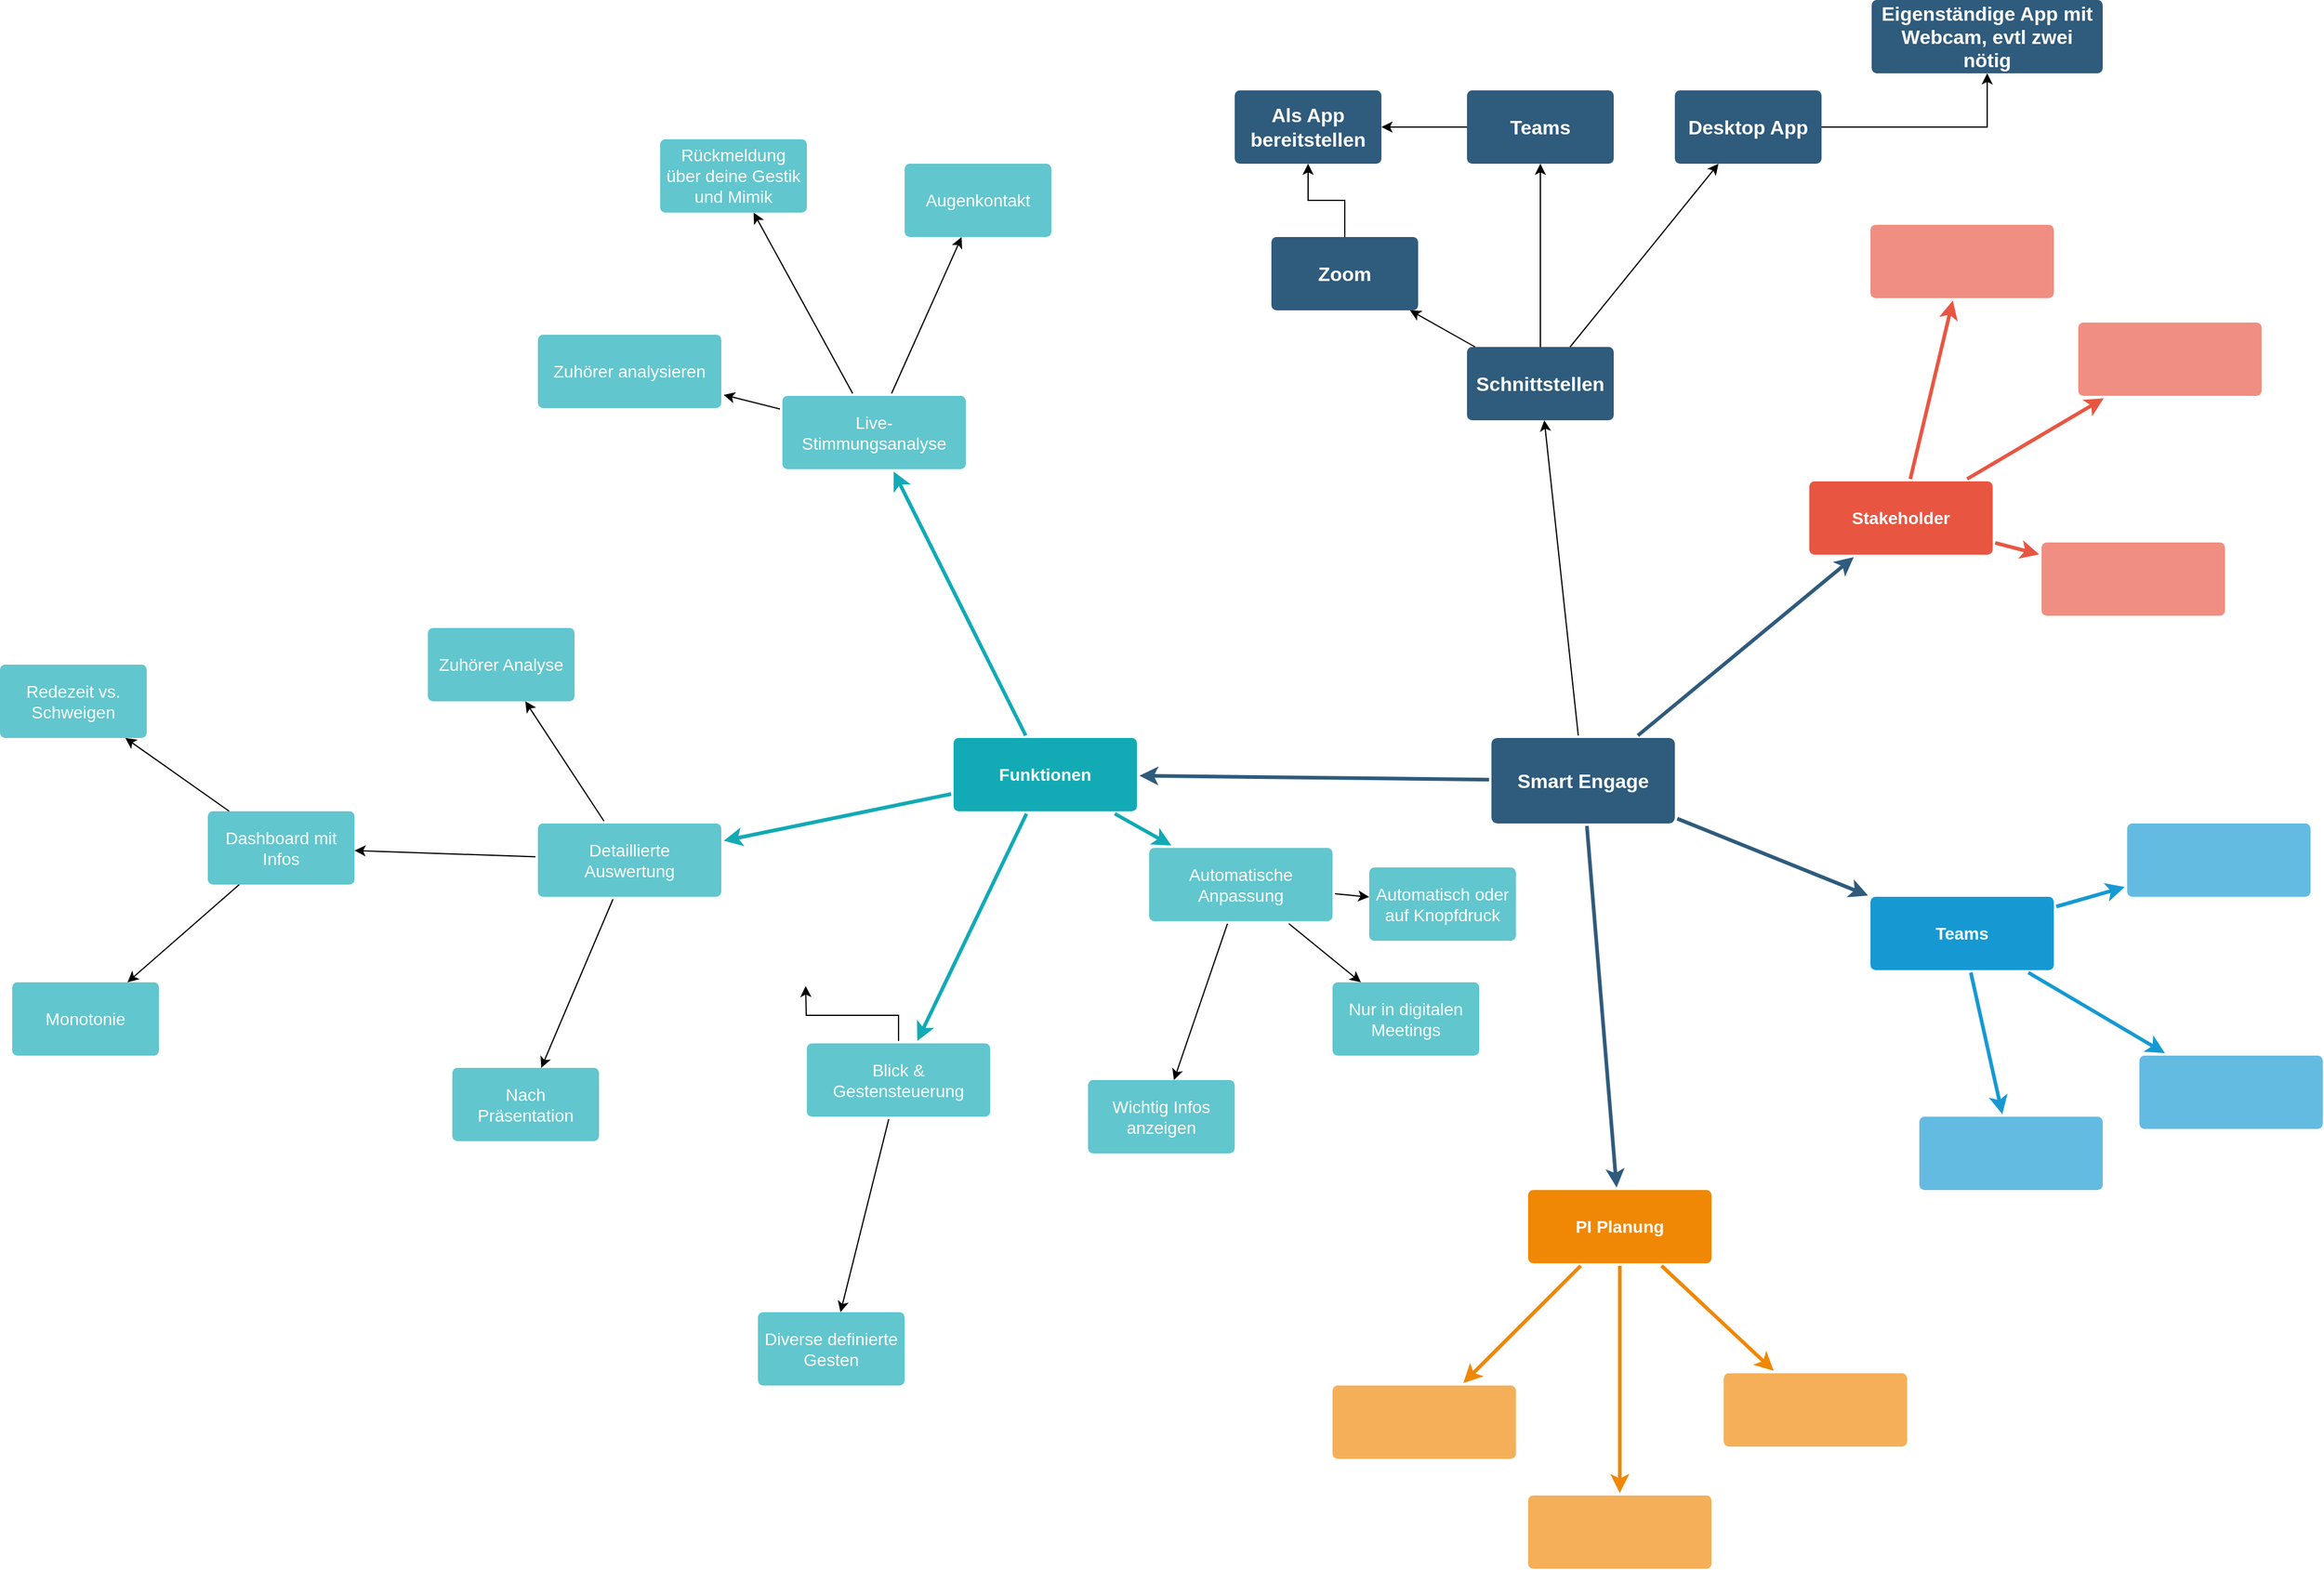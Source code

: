 <mxfile version="26.1.1">
  <diagram id="6a731a19-8d31-9384-78a2-239565b7b9f0" name="Page-1">
    <mxGraphModel dx="3609" dy="1348" grid="1" gridSize="10" guides="1" tooltips="1" connect="1" arrows="1" fold="1" page="1" pageScale="1" pageWidth="1169" pageHeight="827" background="none" math="0" shadow="0">
      <root>
        <mxCell id="0" />
        <mxCell id="1" parent="0" />
        <mxCell id="1745" value="" style="edgeStyle=none;rounded=0;jumpStyle=none;html=1;shadow=0;labelBackgroundColor=none;startArrow=none;startFill=0;endArrow=classic;endFill=1;jettySize=auto;orthogonalLoop=1;strokeColor=#2F5B7C;strokeWidth=3;fontFamily=Helvetica;fontSize=16;fontColor=#23445D;spacing=5;noEdgeStyle=1;" parent="1" source="1749" target="1764" edge="1">
          <mxGeometry relative="1" as="geometry" />
        </mxCell>
        <mxCell id="1746" value="" style="edgeStyle=none;rounded=0;jumpStyle=none;html=1;shadow=0;labelBackgroundColor=none;startArrow=none;startFill=0;endArrow=classic;endFill=1;jettySize=auto;orthogonalLoop=1;strokeColor=#2F5B7C;strokeWidth=3;fontFamily=Helvetica;fontSize=16;fontColor=#23445D;spacing=5;noEdgeStyle=1;" parent="1" source="1749" target="1771" edge="1">
          <mxGeometry relative="1" as="geometry" />
        </mxCell>
        <mxCell id="1747" value="" style="edgeStyle=none;rounded=0;jumpStyle=none;html=1;shadow=0;labelBackgroundColor=none;startArrow=none;startFill=0;endArrow=classic;endFill=1;jettySize=auto;orthogonalLoop=1;strokeColor=#2F5B7C;strokeWidth=3;fontFamily=Helvetica;fontSize=16;fontColor=#23445D;spacing=5;noEdgeStyle=1;" parent="1" source="1749" target="1760" edge="1">
          <mxGeometry relative="1" as="geometry" />
        </mxCell>
        <mxCell id="1748" value="" style="edgeStyle=none;rounded=0;jumpStyle=none;html=1;shadow=0;labelBackgroundColor=none;startArrow=none;startFill=0;endArrow=classic;endFill=1;jettySize=auto;orthogonalLoop=1;strokeColor=#2F5B7C;strokeWidth=3;fontFamily=Helvetica;fontSize=16;fontColor=#23445D;spacing=5;noEdgeStyle=1;" parent="1" source="1749" target="1753" edge="1">
          <mxGeometry relative="1" as="geometry" />
        </mxCell>
        <mxCell id="dMpIjYGvDLAZJx-49gKq-1782" value="" style="edgeStyle=orthogonalEdgeStyle;rounded=0;orthogonalLoop=1;jettySize=auto;html=1;noEdgeStyle=1;" parent="1" source="1749" target="dMpIjYGvDLAZJx-49gKq-1781" edge="1">
          <mxGeometry relative="1" as="geometry" />
        </mxCell>
        <mxCell id="1749" value="Smart Engage" style="rounded=1;whiteSpace=wrap;html=1;shadow=0;labelBackgroundColor=none;strokeColor=none;strokeWidth=3;fillColor=#2F5B7C;fontFamily=Helvetica;fontSize=16;fontColor=#FFFFFF;align=center;fontStyle=1;spacing=5;arcSize=7;perimeterSpacing=2;" parent="1" vertex="1">
          <mxGeometry x="861" y="624" width="150" height="70" as="geometry" />
        </mxCell>
        <mxCell id="1750" value="" style="edgeStyle=none;rounded=1;jumpStyle=none;html=1;shadow=0;labelBackgroundColor=none;startArrow=none;startFill=0;jettySize=auto;orthogonalLoop=1;strokeColor=#E85642;strokeWidth=3;fontFamily=Helvetica;fontSize=14;fontColor=#FFFFFF;spacing=5;fontStyle=1;fillColor=#b0e3e6;noEdgeStyle=1;" parent="1" source="1753" target="1756" edge="1">
          <mxGeometry relative="1" as="geometry" />
        </mxCell>
        <mxCell id="1751" value="" style="edgeStyle=none;rounded=1;jumpStyle=none;html=1;shadow=0;labelBackgroundColor=none;startArrow=none;startFill=0;jettySize=auto;orthogonalLoop=1;strokeColor=#E85642;strokeWidth=3;fontFamily=Helvetica;fontSize=14;fontColor=#FFFFFF;spacing=5;fontStyle=1;fillColor=#b0e3e6;noEdgeStyle=1;" parent="1" source="1753" target="1755" edge="1">
          <mxGeometry relative="1" as="geometry" />
        </mxCell>
        <mxCell id="1752" value="" style="edgeStyle=none;rounded=1;jumpStyle=none;html=1;shadow=0;labelBackgroundColor=none;startArrow=none;startFill=0;jettySize=auto;orthogonalLoop=1;strokeColor=#E85642;strokeWidth=3;fontFamily=Helvetica;fontSize=14;fontColor=#FFFFFF;spacing=5;fontStyle=1;fillColor=#b0e3e6;noEdgeStyle=1;" parent="1" source="1753" target="1754" edge="1">
          <mxGeometry relative="1" as="geometry" />
        </mxCell>
        <mxCell id="1753" value="Stakeholder" style="rounded=1;whiteSpace=wrap;html=1;shadow=0;labelBackgroundColor=none;strokeColor=none;strokeWidth=3;fillColor=#e85642;fontFamily=Helvetica;fontSize=14;fontColor=#FFFFFF;align=center;spacing=5;fontStyle=1;arcSize=7;perimeterSpacing=2;" parent="1" vertex="1">
          <mxGeometry x="1121" y="414" width="150" height="60" as="geometry" />
        </mxCell>
        <mxCell id="1754" value="" style="rounded=1;whiteSpace=wrap;html=1;shadow=0;labelBackgroundColor=none;strokeColor=none;strokeWidth=3;fillColor=#f08e81;fontFamily=Helvetica;fontSize=14;fontColor=#FFFFFF;align=center;spacing=5;fontStyle=0;arcSize=7;perimeterSpacing=2;" parent="1" vertex="1">
          <mxGeometry x="1311" y="464" width="150" height="60" as="geometry" />
        </mxCell>
        <mxCell id="1755" value="" style="rounded=1;whiteSpace=wrap;html=1;shadow=0;labelBackgroundColor=none;strokeColor=none;strokeWidth=3;fillColor=#f08e81;fontFamily=Helvetica;fontSize=14;fontColor=#FFFFFF;align=center;spacing=5;fontStyle=0;arcSize=7;perimeterSpacing=2;" parent="1" vertex="1">
          <mxGeometry x="1171" y="204" width="150" height="60" as="geometry" />
        </mxCell>
        <mxCell id="1756" value="" style="rounded=1;whiteSpace=wrap;html=1;shadow=0;labelBackgroundColor=none;strokeColor=none;strokeWidth=3;fillColor=#f08e81;fontFamily=Helvetica;fontSize=14;fontColor=#FFFFFF;align=center;spacing=5;fontStyle=0;arcSize=7;perimeterSpacing=2;" parent="1" vertex="1">
          <mxGeometry x="1341" y="284" width="150" height="60" as="geometry" />
        </mxCell>
        <mxCell id="1757" value="" style="edgeStyle=none;rounded=0;jumpStyle=none;html=1;shadow=0;labelBackgroundColor=none;startArrow=none;startFill=0;endArrow=classic;endFill=1;jettySize=auto;orthogonalLoop=1;strokeColor=#1699D3;strokeWidth=3;fontFamily=Helvetica;fontSize=14;fontColor=#FFFFFF;spacing=5;noEdgeStyle=1;" parent="1" source="1760" target="1763" edge="1">
          <mxGeometry relative="1" as="geometry" />
        </mxCell>
        <mxCell id="1758" value="" style="edgeStyle=none;rounded=0;jumpStyle=none;html=1;shadow=0;labelBackgroundColor=none;startArrow=none;startFill=0;endArrow=classic;endFill=1;jettySize=auto;orthogonalLoop=1;strokeColor=#1699D3;strokeWidth=3;fontFamily=Helvetica;fontSize=14;fontColor=#FFFFFF;spacing=5;noEdgeStyle=1;" parent="1" source="1760" target="1762" edge="1">
          <mxGeometry relative="1" as="geometry" />
        </mxCell>
        <mxCell id="1759" value="" style="edgeStyle=none;rounded=0;jumpStyle=none;html=1;shadow=0;labelBackgroundColor=none;startArrow=none;startFill=0;endArrow=classic;endFill=1;jettySize=auto;orthogonalLoop=1;strokeColor=#1699D3;strokeWidth=3;fontFamily=Helvetica;fontSize=14;fontColor=#FFFFFF;spacing=5;noEdgeStyle=1;" parent="1" source="1760" target="1761" edge="1">
          <mxGeometry relative="1" as="geometry" />
        </mxCell>
        <mxCell id="1760" value="Teams" style="rounded=1;whiteSpace=wrap;html=1;shadow=0;labelBackgroundColor=none;strokeColor=none;strokeWidth=3;fillColor=#1699d3;fontFamily=Helvetica;fontSize=14;fontColor=#FFFFFF;align=center;spacing=5;fontStyle=1;arcSize=7;perimeterSpacing=2;" parent="1" vertex="1">
          <mxGeometry x="1171" y="754" width="150" height="60" as="geometry" />
        </mxCell>
        <mxCell id="1761" value="" style="rounded=1;whiteSpace=wrap;html=1;shadow=0;labelBackgroundColor=none;strokeColor=none;strokeWidth=3;fillColor=#64bbe2;fontFamily=Helvetica;fontSize=14;fontColor=#FFFFFF;align=center;spacing=5;arcSize=7;perimeterSpacing=2;" parent="1" vertex="1">
          <mxGeometry x="1391" y="884" width="150" height="60" as="geometry" />
        </mxCell>
        <mxCell id="1762" value="" style="rounded=1;whiteSpace=wrap;html=1;shadow=0;labelBackgroundColor=none;strokeColor=none;strokeWidth=3;fillColor=#64bbe2;fontFamily=Helvetica;fontSize=14;fontColor=#FFFFFF;align=center;spacing=5;arcSize=7;perimeterSpacing=2;" parent="1" vertex="1">
          <mxGeometry x="1381" y="694" width="150" height="60" as="geometry" />
        </mxCell>
        <mxCell id="1763" value="" style="rounded=1;whiteSpace=wrap;html=1;shadow=0;labelBackgroundColor=none;strokeColor=none;strokeWidth=3;fillColor=#64bbe2;fontFamily=Helvetica;fontSize=14;fontColor=#FFFFFF;align=center;spacing=5;arcSize=7;perimeterSpacing=2;" parent="1" vertex="1">
          <mxGeometry x="1211" y="934" width="150" height="60" as="geometry" />
        </mxCell>
        <mxCell id="1764" value="PI Planung" style="rounded=1;whiteSpace=wrap;html=1;shadow=0;labelBackgroundColor=none;strokeColor=none;strokeWidth=3;fillColor=#F08705;fontFamily=Helvetica;fontSize=14;fontColor=#FFFFFF;align=center;spacing=5;fontStyle=1;arcSize=7;perimeterSpacing=2;" parent="1" vertex="1">
          <mxGeometry x="891" y="994" width="150" height="60" as="geometry" />
        </mxCell>
        <mxCell id="1765" value="" style="rounded=1;whiteSpace=wrap;html=1;shadow=0;labelBackgroundColor=none;strokeColor=none;strokeWidth=3;fillColor=#f5af58;fontFamily=Helvetica;fontSize=14;fontColor=#FFFFFF;align=center;spacing=5;arcSize=7;perimeterSpacing=2;" parent="1" vertex="1">
          <mxGeometry x="891" y="1244" width="150" height="60" as="geometry" />
        </mxCell>
        <mxCell id="1766" value="" style="edgeStyle=none;rounded=0;jumpStyle=none;html=1;shadow=0;labelBackgroundColor=none;startArrow=none;startFill=0;endArrow=classic;endFill=1;jettySize=auto;orthogonalLoop=1;strokeColor=#F08705;strokeWidth=3;fontFamily=Helvetica;fontSize=14;fontColor=#FFFFFF;spacing=5;noEdgeStyle=1;" parent="1" source="1764" target="1765" edge="1">
          <mxGeometry relative="1" as="geometry" />
        </mxCell>
        <mxCell id="1767" value="" style="rounded=1;whiteSpace=wrap;html=1;shadow=0;labelBackgroundColor=none;strokeColor=none;strokeWidth=3;fillColor=#f5af58;fontFamily=Helvetica;fontSize=14;fontColor=#FFFFFF;align=center;spacing=5;arcSize=7;perimeterSpacing=2;" parent="1" vertex="1">
          <mxGeometry x="731" y="1154" width="150" height="60" as="geometry" />
        </mxCell>
        <mxCell id="1768" value="" style="edgeStyle=none;rounded=0;jumpStyle=none;html=1;shadow=0;labelBackgroundColor=none;startArrow=none;startFill=0;endArrow=classic;endFill=1;jettySize=auto;orthogonalLoop=1;strokeColor=#F08705;strokeWidth=3;fontFamily=Helvetica;fontSize=14;fontColor=#FFFFFF;spacing=5;noEdgeStyle=1;" parent="1" source="1764" target="1767" edge="1">
          <mxGeometry relative="1" as="geometry" />
        </mxCell>
        <mxCell id="1769" value="" style="rounded=1;whiteSpace=wrap;html=1;shadow=0;labelBackgroundColor=none;strokeColor=none;strokeWidth=3;fillColor=#f5af58;fontFamily=Helvetica;fontSize=14;fontColor=#FFFFFF;align=center;spacing=5;arcSize=7;perimeterSpacing=2;" parent="1" vertex="1">
          <mxGeometry x="1051" y="1144" width="150" height="60" as="geometry" />
        </mxCell>
        <mxCell id="1770" value="" style="edgeStyle=none;rounded=0;jumpStyle=none;html=1;shadow=0;labelBackgroundColor=none;startArrow=none;startFill=0;endArrow=classic;endFill=1;jettySize=auto;orthogonalLoop=1;strokeColor=#F08705;strokeWidth=3;fontFamily=Helvetica;fontSize=14;fontColor=#FFFFFF;spacing=5;noEdgeStyle=1;" parent="1" source="1764" target="1769" edge="1">
          <mxGeometry relative="1" as="geometry" />
        </mxCell>
        <mxCell id="1771" value="Funktionen" style="rounded=1;whiteSpace=wrap;html=1;shadow=0;labelBackgroundColor=none;strokeColor=none;strokeWidth=3;fillColor=#12aab5;fontFamily=Helvetica;fontSize=14;fontColor=#FFFFFF;align=center;spacing=5;fontStyle=1;arcSize=7;perimeterSpacing=2;" parent="1" vertex="1">
          <mxGeometry x="421" y="624" width="150" height="60" as="geometry" />
        </mxCell>
        <mxCell id="dMpIjYGvDLAZJx-49gKq-1799" value="" style="edgeStyle=orthogonalEdgeStyle;rounded=0;orthogonalLoop=1;jettySize=auto;html=1;noEdgeStyle=1;" parent="1" source="1772" target="dMpIjYGvDLAZJx-49gKq-1798" edge="1">
          <mxGeometry relative="1" as="geometry" />
        </mxCell>
        <mxCell id="dMpIjYGvDLAZJx-49gKq-1801" value="" style="edgeStyle=orthogonalEdgeStyle;rounded=0;orthogonalLoop=1;jettySize=auto;html=1;noEdgeStyle=1;" parent="1" source="1772" target="dMpIjYGvDLAZJx-49gKq-1800" edge="1">
          <mxGeometry relative="1" as="geometry" />
        </mxCell>
        <mxCell id="dMpIjYGvDLAZJx-49gKq-1807" value="" style="edgeStyle=orthogonalEdgeStyle;rounded=0;orthogonalLoop=1;jettySize=auto;html=1;noEdgeStyle=1;" parent="1" source="1772" target="dMpIjYGvDLAZJx-49gKq-1806" edge="1">
          <mxGeometry relative="1" as="geometry" />
        </mxCell>
        <mxCell id="1772" value="Detaillierte Auswertung" style="rounded=1;whiteSpace=wrap;html=1;shadow=0;labelBackgroundColor=none;strokeColor=none;strokeWidth=3;fillColor=#61c6ce;fontFamily=Helvetica;fontSize=14;fontColor=#FFFFFF;align=center;spacing=5;fontStyle=0;arcSize=7;perimeterSpacing=2;" parent="1" vertex="1">
          <mxGeometry x="81" y="694" width="150" height="60" as="geometry" />
        </mxCell>
        <mxCell id="1773" value="" style="edgeStyle=none;rounded=1;jumpStyle=none;html=1;shadow=0;labelBackgroundColor=none;startArrow=none;startFill=0;jettySize=auto;orthogonalLoop=1;strokeColor=#12AAB5;strokeWidth=3;fontFamily=Helvetica;fontSize=14;fontColor=#FFFFFF;spacing=5;fontStyle=1;fillColor=#b0e3e6;noEdgeStyle=1;" parent="1" source="1771" target="1772" edge="1">
          <mxGeometry relative="1" as="geometry" />
        </mxCell>
        <mxCell id="dMpIjYGvDLAZJx-49gKq-1809" value="" style="edgeStyle=orthogonalEdgeStyle;rounded=0;orthogonalLoop=1;jettySize=auto;html=1;noEdgeStyle=1;" parent="1" source="1774" target="dMpIjYGvDLAZJx-49gKq-1808" edge="1">
          <mxGeometry relative="1" as="geometry" />
        </mxCell>
        <mxCell id="dMpIjYGvDLAZJx-49gKq-1811" value="" style="edgeStyle=orthogonalEdgeStyle;rounded=0;orthogonalLoop=1;jettySize=auto;html=1;" parent="1" source="1774" edge="1">
          <mxGeometry relative="1" as="geometry">
            <mxPoint x="300" y="827" as="targetPoint" />
          </mxGeometry>
        </mxCell>
        <mxCell id="1774" value="Blick &amp;amp; Gestensteuerung" style="rounded=1;whiteSpace=wrap;html=1;shadow=0;labelBackgroundColor=none;strokeColor=none;strokeWidth=3;fillColor=#61c6ce;fontFamily=Helvetica;fontSize=14;fontColor=#FFFFFF;align=center;spacing=5;fontStyle=0;arcSize=7;perimeterSpacing=2;" parent="1" vertex="1">
          <mxGeometry x="301" y="874" width="150" height="60" as="geometry" />
        </mxCell>
        <mxCell id="1775" value="" style="edgeStyle=none;rounded=1;jumpStyle=none;html=1;shadow=0;labelBackgroundColor=none;startArrow=none;startFill=0;jettySize=auto;orthogonalLoop=1;strokeColor=#12AAB5;strokeWidth=3;fontFamily=Helvetica;fontSize=14;fontColor=#FFFFFF;spacing=5;fontStyle=1;fillColor=#b0e3e6;noEdgeStyle=1;" parent="1" source="1771" target="1774" edge="1">
          <mxGeometry relative="1" as="geometry" />
        </mxCell>
        <mxCell id="dMpIjYGvDLAZJx-49gKq-1793" value="" style="edgeStyle=orthogonalEdgeStyle;rounded=0;orthogonalLoop=1;jettySize=auto;html=1;noEdgeStyle=1;" parent="1" source="1776" target="dMpIjYGvDLAZJx-49gKq-1792" edge="1">
          <mxGeometry relative="1" as="geometry" />
        </mxCell>
        <mxCell id="dMpIjYGvDLAZJx-49gKq-1795" value="" style="edgeStyle=orthogonalEdgeStyle;rounded=0;orthogonalLoop=1;jettySize=auto;html=1;noEdgeStyle=1;" parent="1" source="1776" target="dMpIjYGvDLAZJx-49gKq-1794" edge="1">
          <mxGeometry relative="1" as="geometry" />
        </mxCell>
        <mxCell id="dMpIjYGvDLAZJx-49gKq-1797" value="" style="edgeStyle=orthogonalEdgeStyle;rounded=0;orthogonalLoop=1;jettySize=auto;html=1;noEdgeStyle=1;" parent="1" source="1776" target="dMpIjYGvDLAZJx-49gKq-1796" edge="1">
          <mxGeometry relative="1" as="geometry" />
        </mxCell>
        <mxCell id="1776" value="Automatische Anpassung" style="rounded=1;whiteSpace=wrap;html=1;shadow=0;labelBackgroundColor=none;strokeColor=none;strokeWidth=3;fillColor=#61c6ce;fontFamily=Helvetica;fontSize=14;fontColor=#FFFFFF;align=center;spacing=5;fontStyle=0;arcSize=7;perimeterSpacing=2;" parent="1" vertex="1">
          <mxGeometry x="581" y="714" width="150" height="60" as="geometry" />
        </mxCell>
        <mxCell id="1777" value="" style="edgeStyle=none;rounded=1;jumpStyle=none;html=1;shadow=0;labelBackgroundColor=none;startArrow=none;startFill=0;jettySize=auto;orthogonalLoop=1;strokeColor=#12AAB5;strokeWidth=3;fontFamily=Helvetica;fontSize=14;fontColor=#FFFFFF;spacing=5;fontStyle=1;fillColor=#b0e3e6;noEdgeStyle=1;" parent="1" source="1771" target="1776" edge="1">
          <mxGeometry relative="1" as="geometry" />
        </mxCell>
        <mxCell id="dMpIjYGvDLAZJx-49gKq-1780" value="" style="edgeStyle=orthogonalEdgeStyle;rounded=0;orthogonalLoop=1;jettySize=auto;html=1;noEdgeStyle=1;" parent="1" source="1778" target="dMpIjYGvDLAZJx-49gKq-1779" edge="1">
          <mxGeometry relative="1" as="geometry" />
        </mxCell>
        <mxCell id="dMpIjYGvDLAZJx-49gKq-1791" value="" style="edgeStyle=orthogonalEdgeStyle;rounded=0;orthogonalLoop=1;jettySize=auto;html=1;noEdgeStyle=1;" parent="1" source="1778" target="dMpIjYGvDLAZJx-49gKq-1790" edge="1">
          <mxGeometry relative="1" as="geometry" />
        </mxCell>
        <mxCell id="dMpIjYGvDLAZJx-49gKq-1813" value="" style="edgeStyle=orthogonalEdgeStyle;rounded=0;orthogonalLoop=1;jettySize=auto;html=1;noEdgeStyle=1;" parent="1" source="1778" target="dMpIjYGvDLAZJx-49gKq-1812" edge="1">
          <mxGeometry relative="1" as="geometry" />
        </mxCell>
        <mxCell id="1778" value="Live-Stimmungsanalyse" style="rounded=1;whiteSpace=wrap;html=1;shadow=0;labelBackgroundColor=none;strokeColor=none;strokeWidth=3;fillColor=#61c6ce;fontFamily=Helvetica;fontSize=14;fontColor=#FFFFFF;align=center;spacing=5;fontStyle=0;arcSize=7;perimeterSpacing=2;" parent="1" vertex="1">
          <mxGeometry x="281" y="344" width="150" height="60" as="geometry" />
        </mxCell>
        <mxCell id="1779" value="" style="edgeStyle=none;rounded=1;jumpStyle=none;html=1;shadow=0;labelBackgroundColor=none;startArrow=none;startFill=0;jettySize=auto;orthogonalLoop=1;strokeColor=#12AAB5;strokeWidth=3;fontFamily=Helvetica;fontSize=14;fontColor=#FFFFFF;spacing=5;fontStyle=1;fillColor=#b0e3e6;noEdgeStyle=1;" parent="1" source="1771" target="1778" edge="1">
          <mxGeometry relative="1" as="geometry" />
        </mxCell>
        <mxCell id="dMpIjYGvDLAZJx-49gKq-1779" value="Zuhörer analysieren" style="rounded=1;whiteSpace=wrap;html=1;shadow=0;labelBackgroundColor=none;strokeColor=none;strokeWidth=3;fillColor=#61c6ce;fontFamily=Helvetica;fontSize=14;fontColor=#FFFFFF;align=center;spacing=5;fontStyle=0;arcSize=7;perimeterSpacing=2;" parent="1" vertex="1">
          <mxGeometry x="81" y="294" width="150" height="60" as="geometry" />
        </mxCell>
        <mxCell id="dMpIjYGvDLAZJx-49gKq-1784" value="" style="edgeStyle=orthogonalEdgeStyle;rounded=0;orthogonalLoop=1;jettySize=auto;html=1;noEdgeStyle=1;" parent="1" source="dMpIjYGvDLAZJx-49gKq-1781" target="dMpIjYGvDLAZJx-49gKq-1783" edge="1">
          <mxGeometry relative="1" as="geometry" />
        </mxCell>
        <mxCell id="dMpIjYGvDLAZJx-49gKq-1786" value="" style="edgeStyle=orthogonalEdgeStyle;rounded=0;orthogonalLoop=1;jettySize=auto;html=1;noEdgeStyle=1;" parent="1" source="dMpIjYGvDLAZJx-49gKq-1781" target="dMpIjYGvDLAZJx-49gKq-1785" edge="1">
          <mxGeometry relative="1" as="geometry" />
        </mxCell>
        <mxCell id="dMpIjYGvDLAZJx-49gKq-1789" value="" style="edgeStyle=orthogonalEdgeStyle;rounded=0;orthogonalLoop=1;jettySize=auto;html=1;noEdgeStyle=1;" parent="1" source="dMpIjYGvDLAZJx-49gKq-1781" target="dMpIjYGvDLAZJx-49gKq-1788" edge="1">
          <mxGeometry relative="1" as="geometry" />
        </mxCell>
        <mxCell id="dMpIjYGvDLAZJx-49gKq-1781" value="Schnittstellen" style="whiteSpace=wrap;html=1;fontSize=16;fillColor=#2F5B7C;strokeColor=none;fontColor=#FFFFFF;rounded=1;shadow=0;labelBackgroundColor=none;strokeWidth=3;fontStyle=1;spacing=5;arcSize=7;" parent="1" vertex="1">
          <mxGeometry x="841" y="304" width="120" height="60" as="geometry" />
        </mxCell>
        <mxCell id="DOesJ67l3TMtVkqEvd2y-1780" value="" style="edgeStyle=orthogonalEdgeStyle;rounded=0;orthogonalLoop=1;jettySize=auto;html=1;" edge="1" parent="1" source="dMpIjYGvDLAZJx-49gKq-1783" target="DOesJ67l3TMtVkqEvd2y-1779">
          <mxGeometry relative="1" as="geometry" />
        </mxCell>
        <mxCell id="dMpIjYGvDLAZJx-49gKq-1783" value="Zoom" style="whiteSpace=wrap;html=1;fontSize=16;fillColor=#2F5B7C;strokeColor=none;fontColor=#FFFFFF;rounded=1;shadow=0;labelBackgroundColor=none;strokeWidth=3;fontStyle=1;spacing=5;arcSize=7;" parent="1" vertex="1">
          <mxGeometry x="681" y="214" width="120" height="60" as="geometry" />
        </mxCell>
        <mxCell id="DOesJ67l3TMtVkqEvd2y-1784" style="edgeStyle=orthogonalEdgeStyle;rounded=0;orthogonalLoop=1;jettySize=auto;html=1;exitX=0;exitY=0.5;exitDx=0;exitDy=0;entryX=1;entryY=0.5;entryDx=0;entryDy=0;" edge="1" parent="1" source="dMpIjYGvDLAZJx-49gKq-1785" target="DOesJ67l3TMtVkqEvd2y-1779">
          <mxGeometry relative="1" as="geometry" />
        </mxCell>
        <mxCell id="dMpIjYGvDLAZJx-49gKq-1785" value="Teams" style="whiteSpace=wrap;html=1;fontSize=16;fillColor=#2F5B7C;strokeColor=none;fontColor=#FFFFFF;rounded=1;shadow=0;labelBackgroundColor=none;strokeWidth=3;fontStyle=1;spacing=5;arcSize=7;" parent="1" vertex="1">
          <mxGeometry x="841" y="94" width="120" height="60" as="geometry" />
        </mxCell>
        <mxCell id="DOesJ67l3TMtVkqEvd2y-1786" value="" style="edgeStyle=orthogonalEdgeStyle;rounded=0;orthogonalLoop=1;jettySize=auto;html=1;" edge="1" parent="1" source="dMpIjYGvDLAZJx-49gKq-1788" target="DOesJ67l3TMtVkqEvd2y-1785">
          <mxGeometry relative="1" as="geometry" />
        </mxCell>
        <mxCell id="dMpIjYGvDLAZJx-49gKq-1788" value="Desktop App" style="whiteSpace=wrap;html=1;fontSize=16;fillColor=#2F5B7C;strokeColor=none;fontColor=#FFFFFF;rounded=1;shadow=0;labelBackgroundColor=none;strokeWidth=3;fontStyle=1;spacing=5;arcSize=7;" parent="1" vertex="1">
          <mxGeometry x="1011" y="94" width="120" height="60" as="geometry" />
        </mxCell>
        <mxCell id="dMpIjYGvDLAZJx-49gKq-1790" value="Augenkontakt" style="whiteSpace=wrap;html=1;fontSize=14;fillColor=#61c6ce;strokeColor=none;fontColor=#FFFFFF;rounded=1;shadow=0;labelBackgroundColor=none;strokeWidth=3;spacing=5;fontStyle=0;arcSize=7;" parent="1" vertex="1">
          <mxGeometry x="381" y="154" width="120" height="60" as="geometry" />
        </mxCell>
        <mxCell id="dMpIjYGvDLAZJx-49gKq-1792" value="Nur in digitalen Meetings" style="whiteSpace=wrap;html=1;fontSize=14;fillColor=#61c6ce;strokeColor=none;fontColor=#FFFFFF;rounded=1;shadow=0;labelBackgroundColor=none;strokeWidth=3;spacing=5;fontStyle=0;arcSize=7;" parent="1" vertex="1">
          <mxGeometry x="731" y="824" width="120" height="60" as="geometry" />
        </mxCell>
        <mxCell id="dMpIjYGvDLAZJx-49gKq-1794" value="Wichtig Infos anzeigen" style="whiteSpace=wrap;html=1;fontSize=14;fillColor=#61c6ce;strokeColor=none;fontColor=#FFFFFF;rounded=1;shadow=0;labelBackgroundColor=none;strokeWidth=3;spacing=5;fontStyle=0;arcSize=7;" parent="1" vertex="1">
          <mxGeometry x="531" y="904" width="120" height="60" as="geometry" />
        </mxCell>
        <mxCell id="dMpIjYGvDLAZJx-49gKq-1796" value="Automatisch oder auf Knopfdruck" style="whiteSpace=wrap;html=1;fontSize=14;fillColor=#61c6ce;strokeColor=none;fontColor=#FFFFFF;rounded=1;shadow=0;labelBackgroundColor=none;strokeWidth=3;spacing=5;fontStyle=0;arcSize=7;" parent="1" vertex="1">
          <mxGeometry x="761" y="730" width="120" height="60" as="geometry" />
        </mxCell>
        <mxCell id="dMpIjYGvDLAZJx-49gKq-1798" value="Nach Präsentation" style="whiteSpace=wrap;html=1;fontSize=14;fillColor=#61c6ce;strokeColor=none;fontColor=#FFFFFF;rounded=1;shadow=0;labelBackgroundColor=none;strokeWidth=3;spacing=5;fontStyle=0;arcSize=7;" parent="1" vertex="1">
          <mxGeometry x="11" y="894" width="120" height="60" as="geometry" />
        </mxCell>
        <mxCell id="dMpIjYGvDLAZJx-49gKq-1803" value="" style="edgeStyle=orthogonalEdgeStyle;rounded=0;orthogonalLoop=1;jettySize=auto;html=1;noEdgeStyle=1;" parent="1" source="dMpIjYGvDLAZJx-49gKq-1800" target="dMpIjYGvDLAZJx-49gKq-1802" edge="1">
          <mxGeometry relative="1" as="geometry" />
        </mxCell>
        <mxCell id="dMpIjYGvDLAZJx-49gKq-1805" value="" style="edgeStyle=orthogonalEdgeStyle;rounded=0;orthogonalLoop=1;jettySize=auto;html=1;noEdgeStyle=1;" parent="1" source="dMpIjYGvDLAZJx-49gKq-1800" target="dMpIjYGvDLAZJx-49gKq-1804" edge="1">
          <mxGeometry relative="1" as="geometry" />
        </mxCell>
        <mxCell id="dMpIjYGvDLAZJx-49gKq-1800" value="Dashboard mit Infos" style="whiteSpace=wrap;html=1;fontSize=14;fillColor=#61c6ce;strokeColor=none;fontColor=#FFFFFF;rounded=1;shadow=0;labelBackgroundColor=none;strokeWidth=3;spacing=5;fontStyle=0;arcSize=7;" parent="1" vertex="1">
          <mxGeometry x="-189" y="684" width="120" height="60" as="geometry" />
        </mxCell>
        <mxCell id="dMpIjYGvDLAZJx-49gKq-1802" value="Redezeit vs. Schweigen" style="whiteSpace=wrap;html=1;fontSize=14;fillColor=#61c6ce;strokeColor=none;fontColor=#FFFFFF;rounded=1;shadow=0;labelBackgroundColor=none;strokeWidth=3;spacing=5;fontStyle=0;arcSize=7;" parent="1" vertex="1">
          <mxGeometry x="-359" y="564" width="120" height="60" as="geometry" />
        </mxCell>
        <mxCell id="dMpIjYGvDLAZJx-49gKq-1804" value="Monotonie" style="whiteSpace=wrap;html=1;fontSize=14;fillColor=#61c6ce;strokeColor=none;fontColor=#FFFFFF;rounded=1;shadow=0;labelBackgroundColor=none;strokeWidth=3;spacing=5;fontStyle=0;arcSize=7;" parent="1" vertex="1">
          <mxGeometry x="-349" y="824" width="120" height="60" as="geometry" />
        </mxCell>
        <mxCell id="dMpIjYGvDLAZJx-49gKq-1806" value="Zuhörer Analyse" style="whiteSpace=wrap;html=1;fontSize=14;fillColor=#61c6ce;strokeColor=none;fontColor=#FFFFFF;rounded=1;shadow=0;labelBackgroundColor=none;strokeWidth=3;spacing=5;fontStyle=0;arcSize=7;" parent="1" vertex="1">
          <mxGeometry x="-9" y="534" width="120" height="60" as="geometry" />
        </mxCell>
        <mxCell id="dMpIjYGvDLAZJx-49gKq-1808" value="Diverse definierte Gesten" style="whiteSpace=wrap;html=1;fontSize=14;fillColor=#61c6ce;strokeColor=none;fontColor=#FFFFFF;rounded=1;shadow=0;labelBackgroundColor=none;strokeWidth=3;spacing=5;fontStyle=0;arcSize=7;" parent="1" vertex="1">
          <mxGeometry x="261" y="1094" width="120" height="60" as="geometry" />
        </mxCell>
        <mxCell id="dMpIjYGvDLAZJx-49gKq-1812" value="Rückmeldung über deine Gestik und Mimik" style="whiteSpace=wrap;html=1;fontSize=14;fillColor=#61c6ce;strokeColor=none;fontColor=#FFFFFF;rounded=1;shadow=0;labelBackgroundColor=none;strokeWidth=3;spacing=5;fontStyle=0;arcSize=7;" parent="1" vertex="1">
          <mxGeometry x="181" y="134" width="120" height="60" as="geometry" />
        </mxCell>
        <mxCell id="DOesJ67l3TMtVkqEvd2y-1779" value="Als App bereitstellen" style="whiteSpace=wrap;html=1;fontSize=16;fillColor=#2F5B7C;strokeColor=none;fontColor=#FFFFFF;rounded=1;shadow=0;labelBackgroundColor=none;strokeWidth=3;fontStyle=1;spacing=5;arcSize=7;" vertex="1" parent="1">
          <mxGeometry x="651" y="94" width="120" height="60" as="geometry" />
        </mxCell>
        <mxCell id="DOesJ67l3TMtVkqEvd2y-1785" value="Eigenständige App mit Webcam, evtl zwei nötig" style="whiteSpace=wrap;html=1;fontSize=16;fillColor=#2F5B7C;strokeColor=none;fontColor=#FFFFFF;rounded=1;shadow=0;labelBackgroundColor=none;strokeWidth=3;fontStyle=1;spacing=5;arcSize=7;" vertex="1" parent="1">
          <mxGeometry x="1172" y="20" width="189" height="60" as="geometry" />
        </mxCell>
      </root>
    </mxGraphModel>
  </diagram>
</mxfile>

